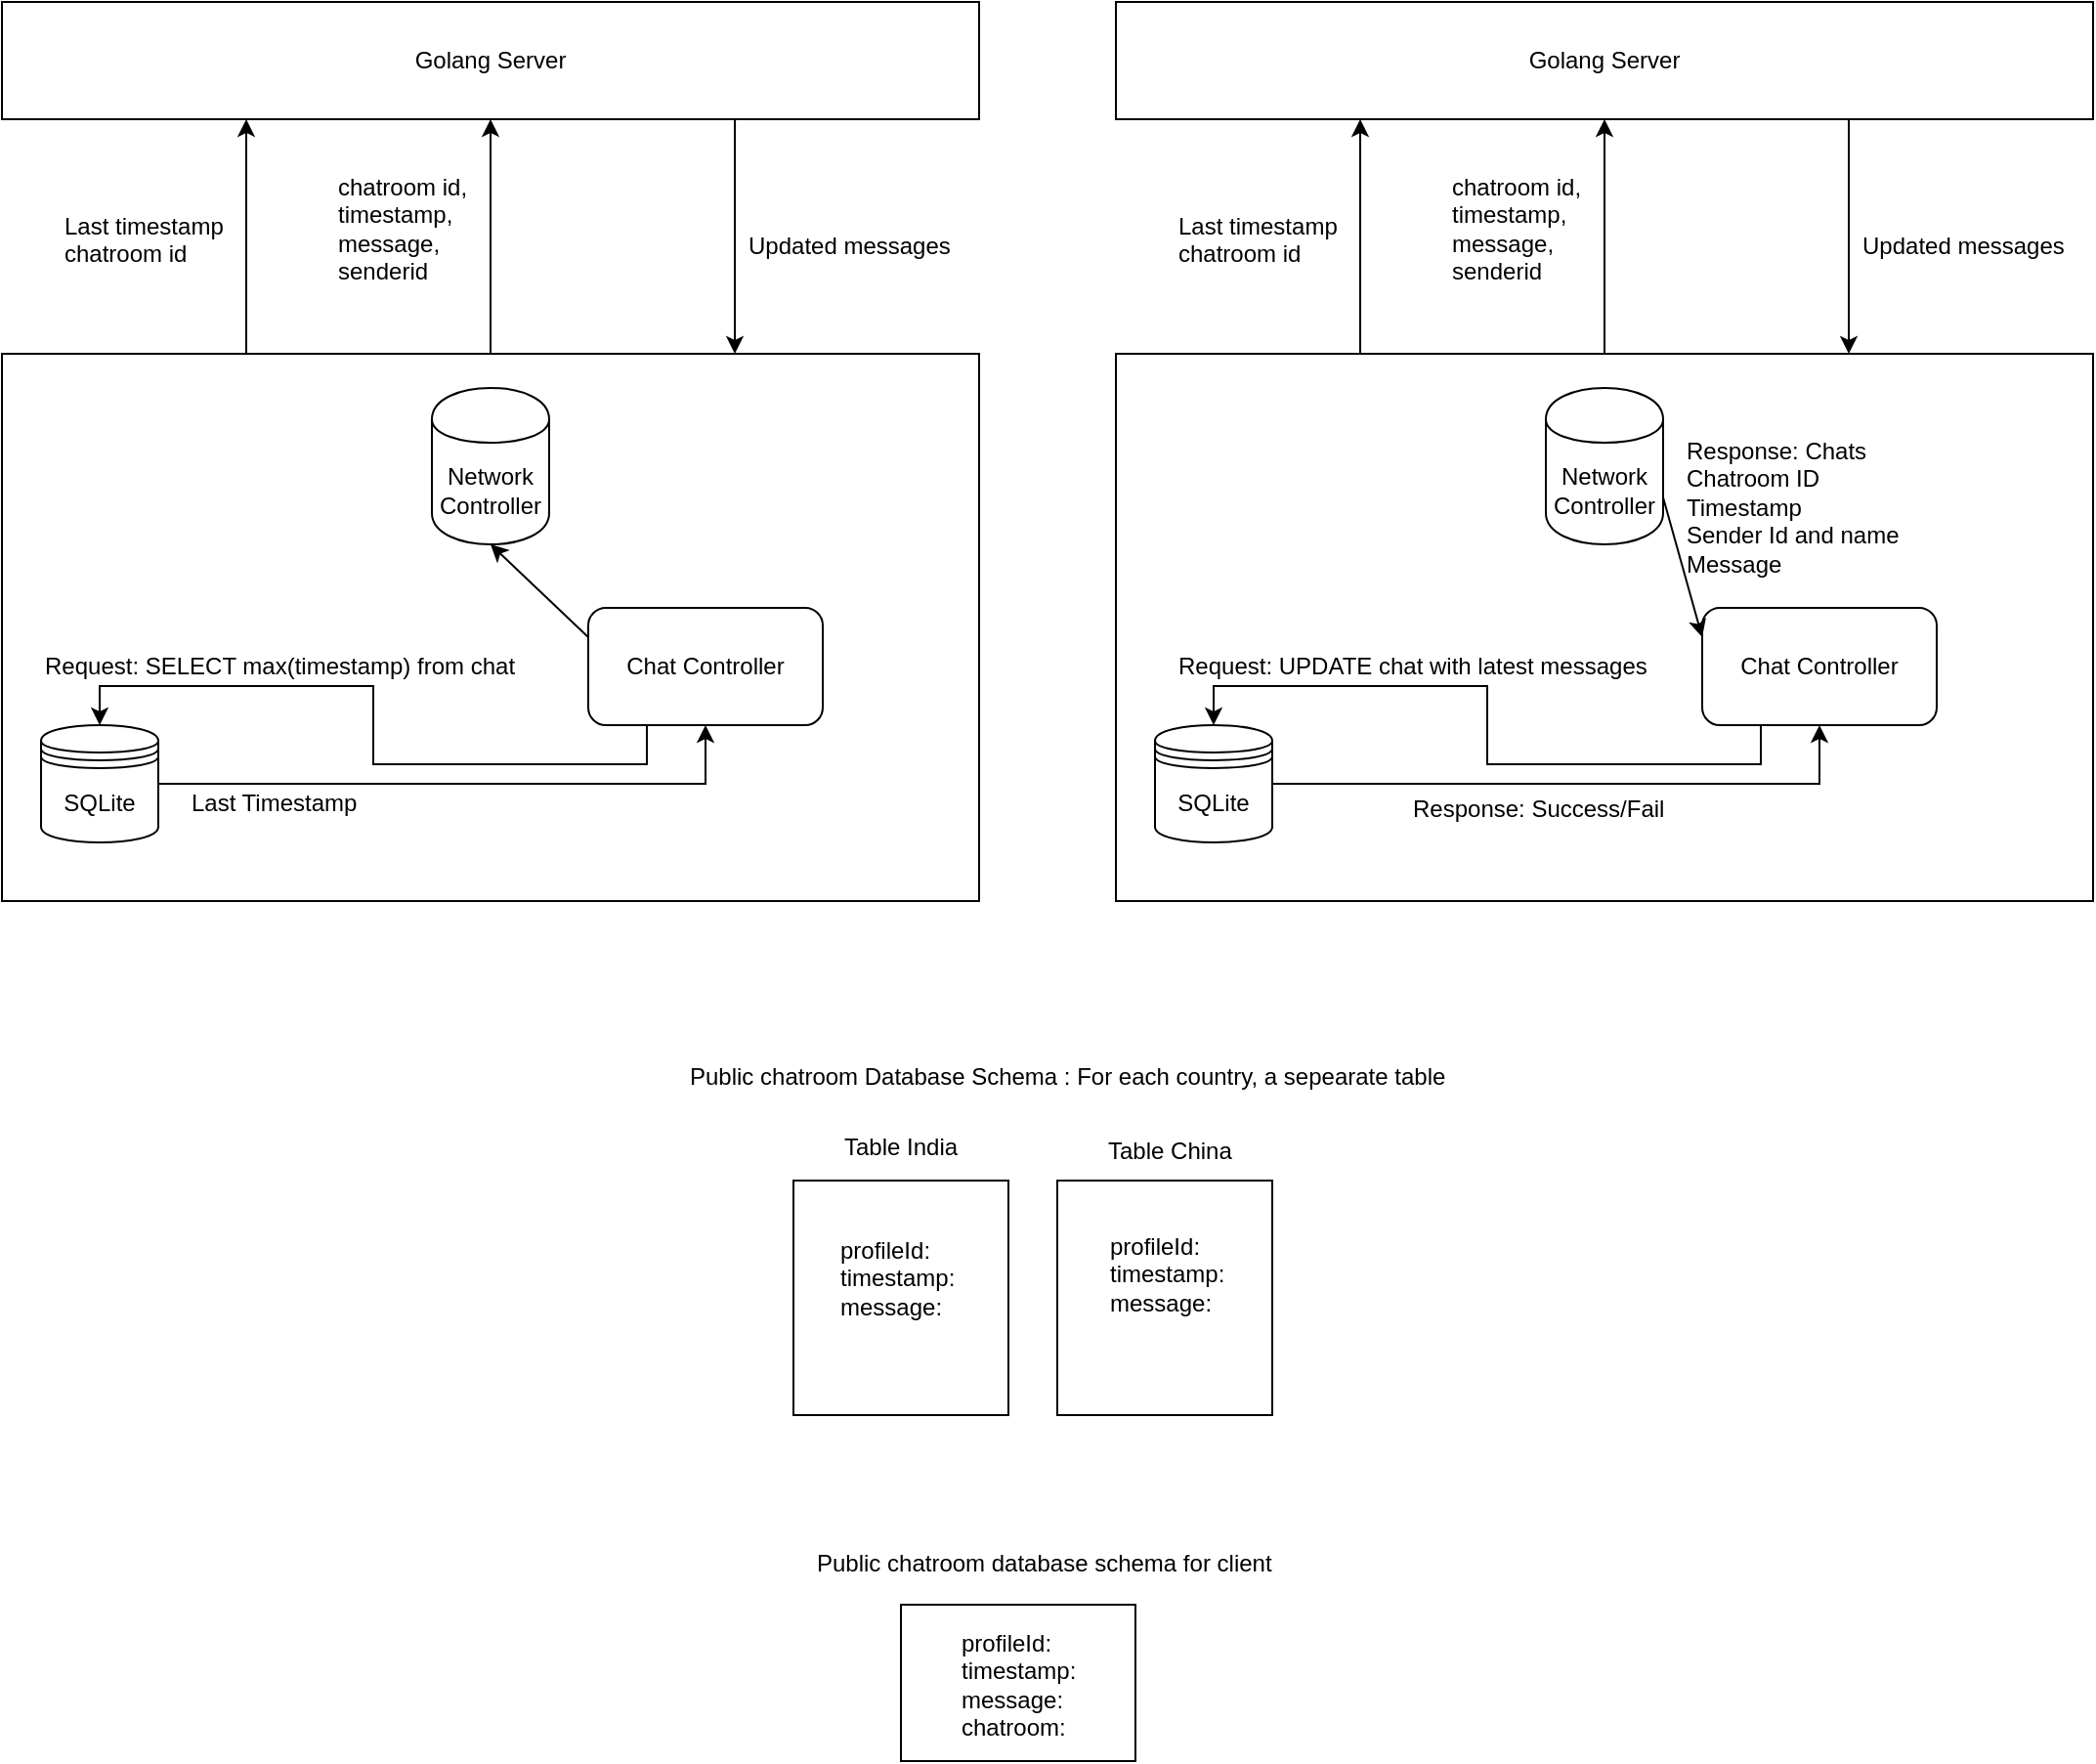 <mxfile version="10.6.7" type="device"><diagram id="TGpEL_LpsJBcEh6coI6B" name="Page-1"><mxGraphModel dx="1078" dy="729" grid="1" gridSize="10" guides="1" tooltips="1" connect="1" arrows="1" fold="1" page="1" pageScale="1" pageWidth="827" pageHeight="1169" math="0" shadow="0"><root><mxCell id="0"/><mxCell id="1" parent="0"/><mxCell id="rYs8zFPU4IBK-_vZmJIl-4" value="Golang Server" style="rounded=0;whiteSpace=wrap;html=1;" vertex="1" parent="1"><mxGeometry x="150" y="220" width="500" height="60" as="geometry"/></mxCell><mxCell id="rYs8zFPU4IBK-_vZmJIl-15" style="edgeStyle=orthogonalEdgeStyle;rounded=0;orthogonalLoop=1;jettySize=auto;html=1;entryX=0.5;entryY=1;entryDx=0;entryDy=0;" edge="1" parent="1" source="rYs8zFPU4IBK-_vZmJIl-9" target="rYs8zFPU4IBK-_vZmJIl-4"><mxGeometry relative="1" as="geometry"/></mxCell><mxCell id="rYs8zFPU4IBK-_vZmJIl-9" value="" style="rounded=0;whiteSpace=wrap;html=1;" vertex="1" parent="1"><mxGeometry x="150" y="400" width="500" height="280" as="geometry"/></mxCell><mxCell id="rYs8zFPU4IBK-_vZmJIl-11" value="" style="endArrow=classic;html=1;entryX=0.25;entryY=1;entryDx=0;entryDy=0;exitX=0.25;exitY=0;exitDx=0;exitDy=0;" edge="1" parent="1" source="rYs8zFPU4IBK-_vZmJIl-9" target="rYs8zFPU4IBK-_vZmJIl-4"><mxGeometry width="50" height="50" relative="1" as="geometry"><mxPoint x="150" y="750" as="sourcePoint"/><mxPoint x="200" y="700" as="targetPoint"/></mxGeometry></mxCell><mxCell id="rYs8zFPU4IBK-_vZmJIl-12" value="Last timestamp&lt;br&gt;chatroom id&lt;br&gt;" style="text;html=1;resizable=0;points=[];autosize=1;align=left;verticalAlign=top;spacingTop=-4;" vertex="1" parent="1"><mxGeometry x="180" y="325" width="100" height="30" as="geometry"/></mxCell><mxCell id="rYs8zFPU4IBK-_vZmJIl-13" value="" style="endArrow=classic;html=1;entryX=0.75;entryY=0;entryDx=0;entryDy=0;exitX=0.75;exitY=1;exitDx=0;exitDy=0;" edge="1" parent="1" source="rYs8zFPU4IBK-_vZmJIl-4" target="rYs8zFPU4IBK-_vZmJIl-9"><mxGeometry width="50" height="50" relative="1" as="geometry"><mxPoint x="150" y="750" as="sourcePoint"/><mxPoint x="200" y="700" as="targetPoint"/></mxGeometry></mxCell><mxCell id="rYs8zFPU4IBK-_vZmJIl-14" value="Updated messages" style="text;html=1;resizable=0;points=[];autosize=1;align=left;verticalAlign=top;spacingTop=-4;" vertex="1" parent="1"><mxGeometry x="530" y="335" width="120" height="20" as="geometry"/></mxCell><mxCell id="rYs8zFPU4IBK-_vZmJIl-16" value="chatroom id,&lt;br&gt;timestamp,&lt;br&gt;message,&lt;br&gt;senderid&lt;br&gt;" style="text;html=1;resizable=0;points=[];autosize=1;align=left;verticalAlign=top;spacingTop=-4;" vertex="1" parent="1"><mxGeometry x="320" y="305" width="80" height="60" as="geometry"/></mxCell><mxCell id="rYs8zFPU4IBK-_vZmJIl-21" style="edgeStyle=orthogonalEdgeStyle;rounded=0;orthogonalLoop=1;jettySize=auto;html=1;entryX=0.5;entryY=1;entryDx=0;entryDy=0;" edge="1" parent="1" source="rYs8zFPU4IBK-_vZmJIl-17" target="rYs8zFPU4IBK-_vZmJIl-23"><mxGeometry relative="1" as="geometry"/></mxCell><mxCell id="rYs8zFPU4IBK-_vZmJIl-17" value="SQLite" style="shape=datastore;whiteSpace=wrap;html=1;" vertex="1" parent="1"><mxGeometry x="170" y="590" width="60" height="60" as="geometry"/></mxCell><mxCell id="rYs8zFPU4IBK-_vZmJIl-22" value="Last Timestamp&lt;br&gt;&lt;br&gt;" style="text;html=1;resizable=0;points=[];autosize=1;align=left;verticalAlign=top;spacingTop=-4;" vertex="1" parent="1"><mxGeometry x="245" y="620" width="100" height="30" as="geometry"/></mxCell><mxCell id="rYs8zFPU4IBK-_vZmJIl-24" style="edgeStyle=orthogonalEdgeStyle;rounded=0;orthogonalLoop=1;jettySize=auto;html=1;exitX=0.25;exitY=1;exitDx=0;exitDy=0;entryX=0.5;entryY=0;entryDx=0;entryDy=0;" edge="1" parent="1" source="rYs8zFPU4IBK-_vZmJIl-23" target="rYs8zFPU4IBK-_vZmJIl-17"><mxGeometry relative="1" as="geometry"/></mxCell><mxCell id="rYs8zFPU4IBK-_vZmJIl-23" value="Chat Controller" style="rounded=1;whiteSpace=wrap;html=1;" vertex="1" parent="1"><mxGeometry x="450" y="530" width="120" height="60" as="geometry"/></mxCell><mxCell id="rYs8zFPU4IBK-_vZmJIl-25" value="Request: SELECT max(timestamp) from chat" style="text;html=1;resizable=0;points=[];autosize=1;align=left;verticalAlign=top;spacingTop=-4;" vertex="1" parent="1"><mxGeometry x="170" y="550" width="260" height="20" as="geometry"/></mxCell><mxCell id="rYs8zFPU4IBK-_vZmJIl-30" value="Network Controller&lt;br&gt;" style="shape=cylinder;whiteSpace=wrap;html=1;boundedLbl=1;backgroundOutline=1;" vertex="1" parent="1"><mxGeometry x="370" y="417.5" width="60" height="80" as="geometry"/></mxCell><mxCell id="rYs8zFPU4IBK-_vZmJIl-31" value="" style="endArrow=classic;html=1;entryX=0.5;entryY=1;entryDx=0;entryDy=0;exitX=0;exitY=0.25;exitDx=0;exitDy=0;" edge="1" parent="1" source="rYs8zFPU4IBK-_vZmJIl-23" target="rYs8zFPU4IBK-_vZmJIl-30"><mxGeometry width="50" height="50" relative="1" as="geometry"><mxPoint x="80" y="750" as="sourcePoint"/><mxPoint x="130" y="700" as="targetPoint"/></mxGeometry></mxCell><mxCell id="rYs8zFPU4IBK-_vZmJIl-33" value="Golang Server" style="rounded=0;whiteSpace=wrap;html=1;" vertex="1" parent="1"><mxGeometry x="720" y="220" width="500" height="60" as="geometry"/></mxCell><mxCell id="rYs8zFPU4IBK-_vZmJIl-34" style="edgeStyle=orthogonalEdgeStyle;rounded=0;orthogonalLoop=1;jettySize=auto;html=1;entryX=0.5;entryY=1;entryDx=0;entryDy=0;" edge="1" parent="1" source="rYs8zFPU4IBK-_vZmJIl-35" target="rYs8zFPU4IBK-_vZmJIl-33"><mxGeometry relative="1" as="geometry"/></mxCell><mxCell id="rYs8zFPU4IBK-_vZmJIl-35" value="" style="rounded=0;whiteSpace=wrap;html=1;" vertex="1" parent="1"><mxGeometry x="720" y="400" width="500" height="280" as="geometry"/></mxCell><mxCell id="rYs8zFPU4IBK-_vZmJIl-36" value="" style="endArrow=classic;html=1;entryX=0.25;entryY=1;entryDx=0;entryDy=0;exitX=0.25;exitY=0;exitDx=0;exitDy=0;" edge="1" parent="1" source="rYs8zFPU4IBK-_vZmJIl-35" target="rYs8zFPU4IBK-_vZmJIl-33"><mxGeometry width="50" height="50" relative="1" as="geometry"><mxPoint x="720" y="750" as="sourcePoint"/><mxPoint x="770" y="700" as="targetPoint"/></mxGeometry></mxCell><mxCell id="rYs8zFPU4IBK-_vZmJIl-37" value="Last timestamp&lt;br&gt;chatroom id&lt;br&gt;" style="text;html=1;resizable=0;points=[];autosize=1;align=left;verticalAlign=top;spacingTop=-4;" vertex="1" parent="1"><mxGeometry x="750" y="325" width="100" height="30" as="geometry"/></mxCell><mxCell id="rYs8zFPU4IBK-_vZmJIl-38" value="" style="endArrow=classic;html=1;entryX=0.75;entryY=0;entryDx=0;entryDy=0;exitX=0.75;exitY=1;exitDx=0;exitDy=0;" edge="1" parent="1" source="rYs8zFPU4IBK-_vZmJIl-33" target="rYs8zFPU4IBK-_vZmJIl-35"><mxGeometry width="50" height="50" relative="1" as="geometry"><mxPoint x="720" y="750" as="sourcePoint"/><mxPoint x="770" y="700" as="targetPoint"/></mxGeometry></mxCell><mxCell id="rYs8zFPU4IBK-_vZmJIl-39" value="Updated messages" style="text;html=1;resizable=0;points=[];autosize=1;align=left;verticalAlign=top;spacingTop=-4;" vertex="1" parent="1"><mxGeometry x="1100" y="335" width="120" height="20" as="geometry"/></mxCell><mxCell id="rYs8zFPU4IBK-_vZmJIl-40" value="chatroom id,&lt;br&gt;timestamp,&lt;br&gt;message,&lt;br&gt;senderid&lt;br&gt;" style="text;html=1;resizable=0;points=[];autosize=1;align=left;verticalAlign=top;spacingTop=-4;" vertex="1" parent="1"><mxGeometry x="890" y="305" width="80" height="60" as="geometry"/></mxCell><mxCell id="rYs8zFPU4IBK-_vZmJIl-41" style="edgeStyle=orthogonalEdgeStyle;rounded=0;orthogonalLoop=1;jettySize=auto;html=1;entryX=0.5;entryY=1;entryDx=0;entryDy=0;" edge="1" parent="1" source="rYs8zFPU4IBK-_vZmJIl-42" target="rYs8zFPU4IBK-_vZmJIl-45"><mxGeometry relative="1" as="geometry"/></mxCell><mxCell id="rYs8zFPU4IBK-_vZmJIl-42" value="SQLite" style="shape=datastore;whiteSpace=wrap;html=1;" vertex="1" parent="1"><mxGeometry x="740" y="590" width="60" height="60" as="geometry"/></mxCell><mxCell id="rYs8zFPU4IBK-_vZmJIl-44" style="edgeStyle=orthogonalEdgeStyle;rounded=0;orthogonalLoop=1;jettySize=auto;html=1;exitX=0.25;exitY=1;exitDx=0;exitDy=0;entryX=0.5;entryY=0;entryDx=0;entryDy=0;" edge="1" parent="1" source="rYs8zFPU4IBK-_vZmJIl-45" target="rYs8zFPU4IBK-_vZmJIl-42"><mxGeometry relative="1" as="geometry"/></mxCell><mxCell id="rYs8zFPU4IBK-_vZmJIl-45" value="Chat Controller" style="rounded=1;whiteSpace=wrap;html=1;" vertex="1" parent="1"><mxGeometry x="1020" y="530" width="120" height="60" as="geometry"/></mxCell><mxCell id="rYs8zFPU4IBK-_vZmJIl-47" value="Network Controller&lt;br&gt;" style="shape=cylinder;whiteSpace=wrap;html=1;boundedLbl=1;backgroundOutline=1;" vertex="1" parent="1"><mxGeometry x="940" y="417.5" width="60" height="80" as="geometry"/></mxCell><mxCell id="rYs8zFPU4IBK-_vZmJIl-49" value="" style="endArrow=classic;html=1;entryX=0;entryY=0.25;entryDx=0;entryDy=0;exitX=1;exitY=0.7;exitDx=0;exitDy=0;" edge="1" parent="1" source="rYs8zFPU4IBK-_vZmJIl-47" target="rYs8zFPU4IBK-_vZmJIl-45"><mxGeometry width="50" height="50" relative="1" as="geometry"><mxPoint x="230" y="750" as="sourcePoint"/><mxPoint x="280" y="700" as="targetPoint"/></mxGeometry></mxCell><mxCell id="rYs8zFPU4IBK-_vZmJIl-50" value="Response: Chats&lt;br&gt;Chatroom ID&lt;br&gt;Timestamp&lt;br&gt;Sender Id and name&lt;br&gt;Message&lt;br&gt;" style="text;html=1;resizable=0;points=[];autosize=1;align=left;verticalAlign=top;spacingTop=-4;" vertex="1" parent="1"><mxGeometry x="1010" y="440" width="120" height="70" as="geometry"/></mxCell><mxCell id="rYs8zFPU4IBK-_vZmJIl-51" value="Request: UPDATE chat with latest messages" style="text;html=1;resizable=0;points=[];autosize=1;align=left;verticalAlign=top;spacingTop=-4;" vertex="1" parent="1"><mxGeometry x="750" y="550" width="260" height="20" as="geometry"/></mxCell><mxCell id="rYs8zFPU4IBK-_vZmJIl-52" value="Response: Success/Fail" style="text;html=1;resizable=0;points=[];autosize=1;align=left;verticalAlign=top;spacingTop=-4;" vertex="1" parent="1"><mxGeometry x="870" y="622.5" width="140" height="20" as="geometry"/></mxCell><mxCell id="rYs8zFPU4IBK-_vZmJIl-53" value="" style="rounded=0;whiteSpace=wrap;html=1;" vertex="1" parent="1"><mxGeometry x="555" y="823" width="110" height="120" as="geometry"/></mxCell><mxCell id="rYs8zFPU4IBK-_vZmJIl-54" value="profileId:&lt;br&gt;timestamp:&lt;br&gt;message:&lt;br&gt;" style="text;html=1;resizable=0;points=[];autosize=1;align=left;verticalAlign=top;spacingTop=-4;" vertex="1" parent="1"><mxGeometry x="577" y="849" width="70" height="40" as="geometry"/></mxCell><mxCell id="rYs8zFPU4IBK-_vZmJIl-55" value="Table India&lt;br&gt;&lt;br&gt;" style="text;html=1;resizable=0;points=[];autosize=1;align=left;verticalAlign=top;spacingTop=-4;" vertex="1" parent="1"><mxGeometry x="579" y="796" width="70" height="30" as="geometry"/></mxCell><mxCell id="rYs8zFPU4IBK-_vZmJIl-56" value="" style="rounded=0;whiteSpace=wrap;html=1;" vertex="1" parent="1"><mxGeometry x="690" y="823" width="110" height="120" as="geometry"/></mxCell><mxCell id="rYs8zFPU4IBK-_vZmJIl-57" value="profileId:&lt;br&gt;timestamp:&lt;br&gt;message:&lt;br&gt;" style="text;html=1;resizable=0;points=[];autosize=1;align=left;verticalAlign=top;spacingTop=-4;" vertex="1" parent="1"><mxGeometry x="715" y="846.5" width="70" height="40" as="geometry"/></mxCell><mxCell id="rYs8zFPU4IBK-_vZmJIl-58" value="Table China&lt;br&gt;" style="text;html=1;resizable=0;points=[];autosize=1;align=left;verticalAlign=top;spacingTop=-4;" vertex="1" parent="1"><mxGeometry x="714" y="797.5" width="80" height="20" as="geometry"/></mxCell><mxCell id="rYs8zFPU4IBK-_vZmJIl-59" value="Public chatroom Database Schema : For each country, a sepearate table&lt;br&gt;&lt;br&gt;" style="text;html=1;resizable=0;points=[];autosize=1;align=left;verticalAlign=top;spacingTop=-4;" vertex="1" parent="1"><mxGeometry x="500" y="760" width="400" height="30" as="geometry"/></mxCell><mxCell id="rYs8zFPU4IBK-_vZmJIl-60" value="Public chatroom database schema for client&lt;br&gt;&lt;br&gt;" style="text;html=1;resizable=0;points=[];autosize=1;align=left;verticalAlign=top;spacingTop=-4;" vertex="1" parent="1"><mxGeometry x="565" y="1009" width="250" height="30" as="geometry"/></mxCell><mxCell id="rYs8zFPU4IBK-_vZmJIl-61" value="" style="rounded=0;whiteSpace=wrap;html=1;" vertex="1" parent="1"><mxGeometry x="610" y="1040" width="120" height="80" as="geometry"/></mxCell><mxCell id="rYs8zFPU4IBK-_vZmJIl-62" value="profileId:&lt;br&gt;timestamp:&lt;br&gt;message:&lt;br&gt;chatroom:&lt;br&gt;" style="text;html=1;resizable=0;points=[];autosize=1;align=left;verticalAlign=top;spacingTop=-4;" vertex="1" parent="1"><mxGeometry x="639" y="1050" width="70" height="60" as="geometry"/></mxCell></root></mxGraphModel></diagram></mxfile>